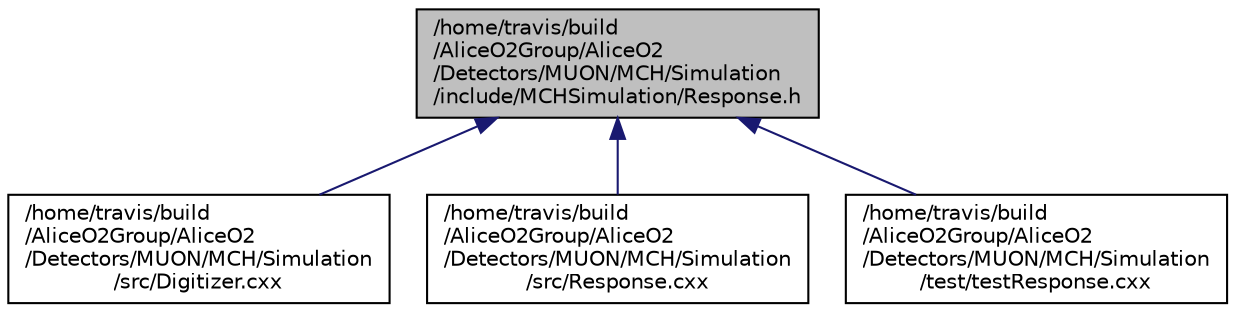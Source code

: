 digraph "/home/travis/build/AliceO2Group/AliceO2/Detectors/MUON/MCH/Simulation/include/MCHSimulation/Response.h"
{
 // INTERACTIVE_SVG=YES
  bgcolor="transparent";
  edge [fontname="Helvetica",fontsize="10",labelfontname="Helvetica",labelfontsize="10"];
  node [fontname="Helvetica",fontsize="10",shape=record];
  Node40 [label="/home/travis/build\l/AliceO2Group/AliceO2\l/Detectors/MUON/MCH/Simulation\l/include/MCHSimulation/Response.h",height=0.2,width=0.4,color="black", fillcolor="grey75", style="filled", fontcolor="black"];
  Node40 -> Node41 [dir="back",color="midnightblue",fontsize="10",style="solid",fontname="Helvetica"];
  Node41 [label="/home/travis/build\l/AliceO2Group/AliceO2\l/Detectors/MUON/MCH/Simulation\l/src/Digitizer.cxx",height=0.2,width=0.4,color="black",URL="$d7/de0/MUON_2MCH_2Simulation_2src_2Digitizer_8cxx.html"];
  Node40 -> Node42 [dir="back",color="midnightblue",fontsize="10",style="solid",fontname="Helvetica"];
  Node42 [label="/home/travis/build\l/AliceO2Group/AliceO2\l/Detectors/MUON/MCH/Simulation\l/src/Response.cxx",height=0.2,width=0.4,color="black",URL="$d9/dbf/Response_8cxx.html"];
  Node40 -> Node43 [dir="back",color="midnightblue",fontsize="10",style="solid",fontname="Helvetica"];
  Node43 [label="/home/travis/build\l/AliceO2Group/AliceO2\l/Detectors/MUON/MCH/Simulation\l/test/testResponse.cxx",height=0.2,width=0.4,color="black",URL="$d5/d7c/testResponse_8cxx.html",tooltip="This task tests of the Response of the MCH digitization. "];
}
